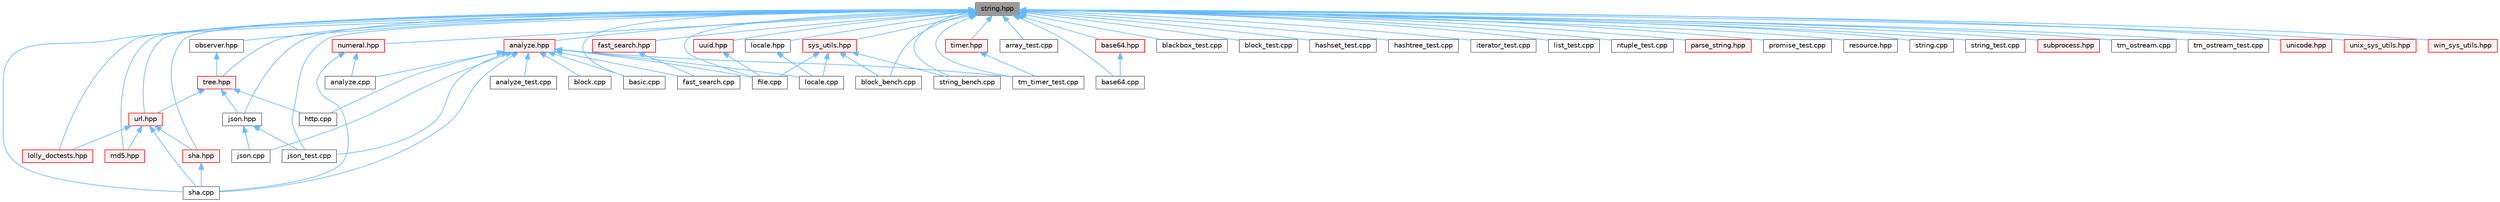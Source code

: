 digraph "string.hpp"
{
 // LATEX_PDF_SIZE
  bgcolor="transparent";
  edge [fontname=Helvetica,fontsize=10,labelfontname=Helvetica,labelfontsize=10];
  node [fontname=Helvetica,fontsize=10,shape=box,height=0.2,width=0.4];
  Node1 [id="Node000001",label="string.hpp",height=0.2,width=0.4,color="gray40", fillcolor="grey60", style="filled", fontcolor="black",tooltip=" "];
  Node1 -> Node2 [id="edge1_Node000001_Node000002",dir="back",color="steelblue1",style="solid",tooltip=" "];
  Node2 [id="Node000002",label="analyze.hpp",height=0.2,width=0.4,color="red", fillcolor="#FFF0F0", style="filled",URL="$analyze_8hpp.html",tooltip=" "];
  Node2 -> Node3 [id="edge2_Node000002_Node000003",dir="back",color="steelblue1",style="solid",tooltip=" "];
  Node3 [id="Node000003",label="analyze.cpp",height=0.2,width=0.4,color="grey40", fillcolor="white", style="filled",URL="$analyze_8cpp.html",tooltip=" "];
  Node2 -> Node4 [id="edge3_Node000002_Node000004",dir="back",color="steelblue1",style="solid",tooltip=" "];
  Node4 [id="Node000004",label="analyze_test.cpp",height=0.2,width=0.4,color="grey40", fillcolor="white", style="filled",URL="$analyze__test_8cpp.html",tooltip=" "];
  Node2 -> Node5 [id="edge4_Node000002_Node000005",dir="back",color="steelblue1",style="solid",tooltip=" "];
  Node5 [id="Node000005",label="basic.cpp",height=0.2,width=0.4,color="grey40", fillcolor="white", style="filled",URL="$basic_8cpp.html",tooltip=" "];
  Node2 -> Node6 [id="edge5_Node000002_Node000006",dir="back",color="steelblue1",style="solid",tooltip=" "];
  Node6 [id="Node000006",label="block.cpp",height=0.2,width=0.4,color="grey40", fillcolor="white", style="filled",URL="$block_8cpp.html",tooltip=" "];
  Node2 -> Node7 [id="edge6_Node000002_Node000007",dir="back",color="steelblue1",style="solid",tooltip=" "];
  Node7 [id="Node000007",label="fast_search.cpp",height=0.2,width=0.4,color="grey40", fillcolor="white", style="filled",URL="$fast__search_8cpp.html",tooltip=" "];
  Node2 -> Node8 [id="edge7_Node000002_Node000008",dir="back",color="steelblue1",style="solid",tooltip=" "];
  Node8 [id="Node000008",label="file.cpp",height=0.2,width=0.4,color="grey40", fillcolor="white", style="filled",URL="$file_8cpp.html",tooltip=" "];
  Node2 -> Node9 [id="edge8_Node000002_Node000009",dir="back",color="steelblue1",style="solid",tooltip=" "];
  Node9 [id="Node000009",label="http.cpp",height=0.2,width=0.4,color="grey40", fillcolor="white", style="filled",URL="$http_8cpp.html",tooltip=" "];
  Node2 -> Node10 [id="edge9_Node000002_Node000010",dir="back",color="steelblue1",style="solid",tooltip=" "];
  Node10 [id="Node000010",label="json.cpp",height=0.2,width=0.4,color="grey40", fillcolor="white", style="filled",URL="$json_8cpp.html",tooltip=" "];
  Node2 -> Node11 [id="edge10_Node000002_Node000011",dir="back",color="steelblue1",style="solid",tooltip=" "];
  Node11 [id="Node000011",label="json_test.cpp",height=0.2,width=0.4,color="grey40", fillcolor="white", style="filled",URL="$json__test_8cpp.html",tooltip=" "];
  Node2 -> Node12 [id="edge11_Node000002_Node000012",dir="back",color="steelblue1",style="solid",tooltip=" "];
  Node12 [id="Node000012",label="locale.cpp",height=0.2,width=0.4,color="grey40", fillcolor="white", style="filled",URL="$locale_8cpp.html",tooltip=" "];
  Node2 -> Node17 [id="edge12_Node000002_Node000017",dir="back",color="steelblue1",style="solid",tooltip=" "];
  Node17 [id="Node000017",label="sha.cpp",height=0.2,width=0.4,color="grey40", fillcolor="white", style="filled",URL="$sha_8cpp.html",tooltip=" "];
  Node2 -> Node18 [id="edge13_Node000002_Node000018",dir="back",color="steelblue1",style="solid",tooltip=" "];
  Node18 [id="Node000018",label="tm_timer_test.cpp",height=0.2,width=0.4,color="grey40", fillcolor="white", style="filled",URL="$tm__timer__test_8cpp.html",tooltip=" "];
  Node1 -> Node22 [id="edge14_Node000001_Node000022",dir="back",color="steelblue1",style="solid",tooltip=" "];
  Node22 [id="Node000022",label="array_test.cpp",height=0.2,width=0.4,color="grey40", fillcolor="white", style="filled",URL="$array__test_8cpp.html",tooltip=" "];
  Node1 -> Node23 [id="edge15_Node000001_Node000023",dir="back",color="steelblue1",style="solid",tooltip=" "];
  Node23 [id="Node000023",label="base64.cpp",height=0.2,width=0.4,color="grey40", fillcolor="white", style="filled",URL="$base64_8cpp.html",tooltip=" "];
  Node1 -> Node24 [id="edge16_Node000001_Node000024",dir="back",color="steelblue1",style="solid",tooltip=" "];
  Node24 [id="Node000024",label="base64.hpp",height=0.2,width=0.4,color="red", fillcolor="#FFF0F0", style="filled",URL="$base64_8hpp.html",tooltip=" "];
  Node24 -> Node23 [id="edge17_Node000024_Node000023",dir="back",color="steelblue1",style="solid",tooltip=" "];
  Node1 -> Node5 [id="edge18_Node000001_Node000005",dir="back",color="steelblue1",style="solid",tooltip=" "];
  Node1 -> Node26 [id="edge19_Node000001_Node000026",dir="back",color="steelblue1",style="solid",tooltip=" "];
  Node26 [id="Node000026",label="blackbox_test.cpp",height=0.2,width=0.4,color="grey40", fillcolor="white", style="filled",URL="$blackbox__test_8cpp.html",tooltip=" "];
  Node1 -> Node27 [id="edge20_Node000001_Node000027",dir="back",color="steelblue1",style="solid",tooltip=" "];
  Node27 [id="Node000027",label="block_bench.cpp",height=0.2,width=0.4,color="grey40", fillcolor="white", style="filled",URL="$block__bench_8cpp.html",tooltip=" "];
  Node1 -> Node28 [id="edge21_Node000001_Node000028",dir="back",color="steelblue1",style="solid",tooltip=" "];
  Node28 [id="Node000028",label="block_test.cpp",height=0.2,width=0.4,color="grey40", fillcolor="white", style="filled",URL="$block__test_8cpp.html",tooltip=" "];
  Node1 -> Node29 [id="edge22_Node000001_Node000029",dir="back",color="steelblue1",style="solid",tooltip=" "];
  Node29 [id="Node000029",label="fast_search.hpp",height=0.2,width=0.4,color="red", fillcolor="#FFF0F0", style="filled",URL="$fast__search_8hpp.html",tooltip=" "];
  Node29 -> Node7 [id="edge23_Node000029_Node000007",dir="back",color="steelblue1",style="solid",tooltip=" "];
  Node1 -> Node8 [id="edge24_Node000001_Node000008",dir="back",color="steelblue1",style="solid",tooltip=" "];
  Node1 -> Node31 [id="edge25_Node000001_Node000031",dir="back",color="steelblue1",style="solid",tooltip=" "];
  Node31 [id="Node000031",label="hashset_test.cpp",height=0.2,width=0.4,color="grey40", fillcolor="white", style="filled",URL="$hashset__test_8cpp.html",tooltip=" "];
  Node1 -> Node32 [id="edge26_Node000001_Node000032",dir="back",color="steelblue1",style="solid",tooltip=" "];
  Node32 [id="Node000032",label="hashtree_test.cpp",height=0.2,width=0.4,color="grey40", fillcolor="white", style="filled",URL="$hashtree__test_8cpp.html",tooltip=" "];
  Node1 -> Node33 [id="edge27_Node000001_Node000033",dir="back",color="steelblue1",style="solid",tooltip=" "];
  Node33 [id="Node000033",label="iterator_test.cpp",height=0.2,width=0.4,color="grey40", fillcolor="white", style="filled",URL="$iterator__test_8cpp.html",tooltip=" "];
  Node1 -> Node34 [id="edge28_Node000001_Node000034",dir="back",color="steelblue1",style="solid",tooltip=" "];
  Node34 [id="Node000034",label="json.hpp",height=0.2,width=0.4,color="grey40", fillcolor="white", style="filled",URL="$json_8hpp.html",tooltip=" "];
  Node34 -> Node10 [id="edge29_Node000034_Node000010",dir="back",color="steelblue1",style="solid",tooltip=" "];
  Node34 -> Node11 [id="edge30_Node000034_Node000011",dir="back",color="steelblue1",style="solid",tooltip=" "];
  Node1 -> Node11 [id="edge31_Node000001_Node000011",dir="back",color="steelblue1",style="solid",tooltip=" "];
  Node1 -> Node35 [id="edge32_Node000001_Node000035",dir="back",color="steelblue1",style="solid",tooltip=" "];
  Node35 [id="Node000035",label="list_test.cpp",height=0.2,width=0.4,color="grey40", fillcolor="white", style="filled",URL="$list__test_8cpp.html",tooltip=" "];
  Node1 -> Node36 [id="edge33_Node000001_Node000036",dir="back",color="steelblue1",style="solid",tooltip=" "];
  Node36 [id="Node000036",label="locale.hpp",height=0.2,width=0.4,color="grey40", fillcolor="white", style="filled",URL="$locale_8hpp.html",tooltip=" "];
  Node36 -> Node12 [id="edge34_Node000036_Node000012",dir="back",color="steelblue1",style="solid",tooltip=" "];
  Node1 -> Node37 [id="edge35_Node000001_Node000037",dir="back",color="steelblue1",style="solid",tooltip=" "];
  Node37 [id="Node000037",label="lolly_doctests.hpp",height=0.2,width=0.4,color="red", fillcolor="#FFF0F0", style="filled",URL="$lolly__doctests_8hpp.html",tooltip=" "];
  Node1 -> Node63 [id="edge36_Node000001_Node000063",dir="back",color="steelblue1",style="solid",tooltip=" "];
  Node63 [id="Node000063",label="md5.hpp",height=0.2,width=0.4,color="red", fillcolor="#FFF0F0", style="filled",URL="$md5_8hpp.html",tooltip=" "];
  Node1 -> Node48 [id="edge37_Node000001_Node000048",dir="back",color="steelblue1",style="solid",tooltip=" "];
  Node48 [id="Node000048",label="ntuple_test.cpp",height=0.2,width=0.4,color="grey40", fillcolor="white", style="filled",URL="$ntuple__test_8cpp.html",tooltip=" "];
  Node1 -> Node64 [id="edge38_Node000001_Node000064",dir="back",color="steelblue1",style="solid",tooltip=" "];
  Node64 [id="Node000064",label="numeral.hpp",height=0.2,width=0.4,color="red", fillcolor="#FFF0F0", style="filled",URL="$numeral_8hpp.html",tooltip=" "];
  Node64 -> Node3 [id="edge39_Node000064_Node000003",dir="back",color="steelblue1",style="solid",tooltip=" "];
  Node64 -> Node17 [id="edge40_Node000064_Node000017",dir="back",color="steelblue1",style="solid",tooltip=" "];
  Node1 -> Node65 [id="edge41_Node000001_Node000065",dir="back",color="steelblue1",style="solid",tooltip=" "];
  Node65 [id="Node000065",label="observer.hpp",height=0.2,width=0.4,color="grey40", fillcolor="white", style="filled",URL="$observer_8hpp.html",tooltip=" "];
  Node65 -> Node66 [id="edge42_Node000065_Node000066",dir="back",color="steelblue1",style="solid",tooltip=" "];
  Node66 [id="Node000066",label="tree.hpp",height=0.2,width=0.4,color="red", fillcolor="#FFF0F0", style="filled",URL="$tree_8hpp.html",tooltip=" "];
  Node66 -> Node9 [id="edge43_Node000066_Node000009",dir="back",color="steelblue1",style="solid",tooltip=" "];
  Node66 -> Node34 [id="edge44_Node000066_Node000034",dir="back",color="steelblue1",style="solid",tooltip=" "];
  Node66 -> Node77 [id="edge45_Node000066_Node000077",dir="back",color="steelblue1",style="solid",tooltip=" "];
  Node77 [id="Node000077",label="url.hpp",height=0.2,width=0.4,color="red", fillcolor="#FFF0F0", style="filled",URL="$url_8hpp.html",tooltip=" "];
  Node77 -> Node37 [id="edge46_Node000077_Node000037",dir="back",color="steelblue1",style="solid",tooltip=" "];
  Node77 -> Node63 [id="edge47_Node000077_Node000063",dir="back",color="steelblue1",style="solid",tooltip=" "];
  Node77 -> Node17 [id="edge48_Node000077_Node000017",dir="back",color="steelblue1",style="solid",tooltip=" "];
  Node77 -> Node84 [id="edge49_Node000077_Node000084",dir="back",color="steelblue1",style="solid",tooltip=" "];
  Node84 [id="Node000084",label="sha.hpp",height=0.2,width=0.4,color="red", fillcolor="#FFF0F0", style="filled",URL="$sha_8hpp.html",tooltip=" "];
  Node84 -> Node17 [id="edge50_Node000084_Node000017",dir="back",color="steelblue1",style="solid",tooltip=" "];
  Node1 -> Node87 [id="edge51_Node000001_Node000087",dir="back",color="steelblue1",style="solid",tooltip=" "];
  Node87 [id="Node000087",label="parse_string.hpp",height=0.2,width=0.4,color="red", fillcolor="#FFF0F0", style="filled",URL="$parse__string_8hpp.html",tooltip=" "];
  Node1 -> Node52 [id="edge52_Node000001_Node000052",dir="back",color="steelblue1",style="solid",tooltip=" "];
  Node52 [id="Node000052",label="promise_test.cpp",height=0.2,width=0.4,color="grey40", fillcolor="white", style="filled",URL="$promise__test_8cpp.html",tooltip=" "];
  Node1 -> Node88 [id="edge53_Node000001_Node000088",dir="back",color="steelblue1",style="solid",tooltip=" "];
  Node88 [id="Node000088",label="resource.hpp",height=0.2,width=0.4,color="grey40", fillcolor="white", style="filled",URL="$resource_8hpp.html",tooltip=" "];
  Node1 -> Node17 [id="edge54_Node000001_Node000017",dir="back",color="steelblue1",style="solid",tooltip=" "];
  Node1 -> Node84 [id="edge55_Node000001_Node000084",dir="back",color="steelblue1",style="solid",tooltip=" "];
  Node1 -> Node89 [id="edge56_Node000001_Node000089",dir="back",color="steelblue1",style="solid",tooltip=" "];
  Node89 [id="Node000089",label="string.cpp",height=0.2,width=0.4,color="grey40", fillcolor="white", style="filled",URL="$string_8cpp.html",tooltip=" "];
  Node1 -> Node90 [id="edge57_Node000001_Node000090",dir="back",color="steelblue1",style="solid",tooltip=" "];
  Node90 [id="Node000090",label="string_bench.cpp",height=0.2,width=0.4,color="grey40", fillcolor="white", style="filled",URL="$string__bench_8cpp.html",tooltip=" "];
  Node1 -> Node55 [id="edge58_Node000001_Node000055",dir="back",color="steelblue1",style="solid",tooltip=" "];
  Node55 [id="Node000055",label="string_test.cpp",height=0.2,width=0.4,color="grey40", fillcolor="white", style="filled",URL="$string__test_8cpp.html",tooltip=" "];
  Node1 -> Node91 [id="edge59_Node000001_Node000091",dir="back",color="steelblue1",style="solid",tooltip=" "];
  Node91 [id="Node000091",label="subprocess.hpp",height=0.2,width=0.4,color="red", fillcolor="#FFF0F0", style="filled",URL="$subprocess_8hpp.html",tooltip=" "];
  Node1 -> Node93 [id="edge60_Node000001_Node000093",dir="back",color="steelblue1",style="solid",tooltip=" "];
  Node93 [id="Node000093",label="sys_utils.hpp",height=0.2,width=0.4,color="red", fillcolor="#FFF0F0", style="filled",URL="$sys__utils_8hpp.html",tooltip=" "];
  Node93 -> Node27 [id="edge61_Node000093_Node000027",dir="back",color="steelblue1",style="solid",tooltip=" "];
  Node93 -> Node8 [id="edge62_Node000093_Node000008",dir="back",color="steelblue1",style="solid",tooltip=" "];
  Node93 -> Node12 [id="edge63_Node000093_Node000012",dir="back",color="steelblue1",style="solid",tooltip=" "];
  Node93 -> Node90 [id="edge64_Node000093_Node000090",dir="back",color="steelblue1",style="solid",tooltip=" "];
  Node1 -> Node96 [id="edge65_Node000001_Node000096",dir="back",color="steelblue1",style="solid",tooltip=" "];
  Node96 [id="Node000096",label="timer.hpp",height=0.2,width=0.4,color="red", fillcolor="#FFF0F0", style="filled",URL="$timer_8hpp.html",tooltip=" "];
  Node96 -> Node18 [id="edge66_Node000096_Node000018",dir="back",color="steelblue1",style="solid",tooltip=" "];
  Node1 -> Node98 [id="edge67_Node000001_Node000098",dir="back",color="steelblue1",style="solid",tooltip=" "];
  Node98 [id="Node000098",label="tm_ostream.cpp",height=0.2,width=0.4,color="grey40", fillcolor="white", style="filled",URL="$tm__ostream_8cpp.html",tooltip=" "];
  Node1 -> Node58 [id="edge68_Node000001_Node000058",dir="back",color="steelblue1",style="solid",tooltip=" "];
  Node58 [id="Node000058",label="tm_ostream_test.cpp",height=0.2,width=0.4,color="grey40", fillcolor="white", style="filled",URL="$tm__ostream__test_8cpp.html",tooltip=" "];
  Node1 -> Node18 [id="edge69_Node000001_Node000018",dir="back",color="steelblue1",style="solid",tooltip=" "];
  Node1 -> Node66 [id="edge70_Node000001_Node000066",dir="back",color="steelblue1",style="solid",tooltip=" "];
  Node1 -> Node99 [id="edge71_Node000001_Node000099",dir="back",color="steelblue1",style="solid",tooltip=" "];
  Node99 [id="Node000099",label="unicode.hpp",height=0.2,width=0.4,color="red", fillcolor="#FFF0F0", style="filled",URL="$unicode_8hpp.html",tooltip=" "];
  Node1 -> Node101 [id="edge72_Node000001_Node000101",dir="back",color="steelblue1",style="solid",tooltip=" "];
  Node101 [id="Node000101",label="unix_sys_utils.hpp",height=0.2,width=0.4,color="red", fillcolor="#FFF0F0", style="filled",URL="$unix__sys__utils_8hpp.html",tooltip=" "];
  Node1 -> Node77 [id="edge73_Node000001_Node000077",dir="back",color="steelblue1",style="solid",tooltip=" "];
  Node1 -> Node102 [id="edge74_Node000001_Node000102",dir="back",color="steelblue1",style="solid",tooltip=" "];
  Node102 [id="Node000102",label="uuid.hpp",height=0.2,width=0.4,color="red", fillcolor="#FFF0F0", style="filled",URL="$uuid_8hpp.html",tooltip=" "];
  Node102 -> Node8 [id="edge75_Node000102_Node000008",dir="back",color="steelblue1",style="solid",tooltip=" "];
  Node1 -> Node104 [id="edge76_Node000001_Node000104",dir="back",color="steelblue1",style="solid",tooltip=" "];
  Node104 [id="Node000104",label="win_sys_utils.hpp",height=0.2,width=0.4,color="red", fillcolor="#FFF0F0", style="filled",URL="$win__sys__utils_8hpp.html",tooltip=" "];
}
